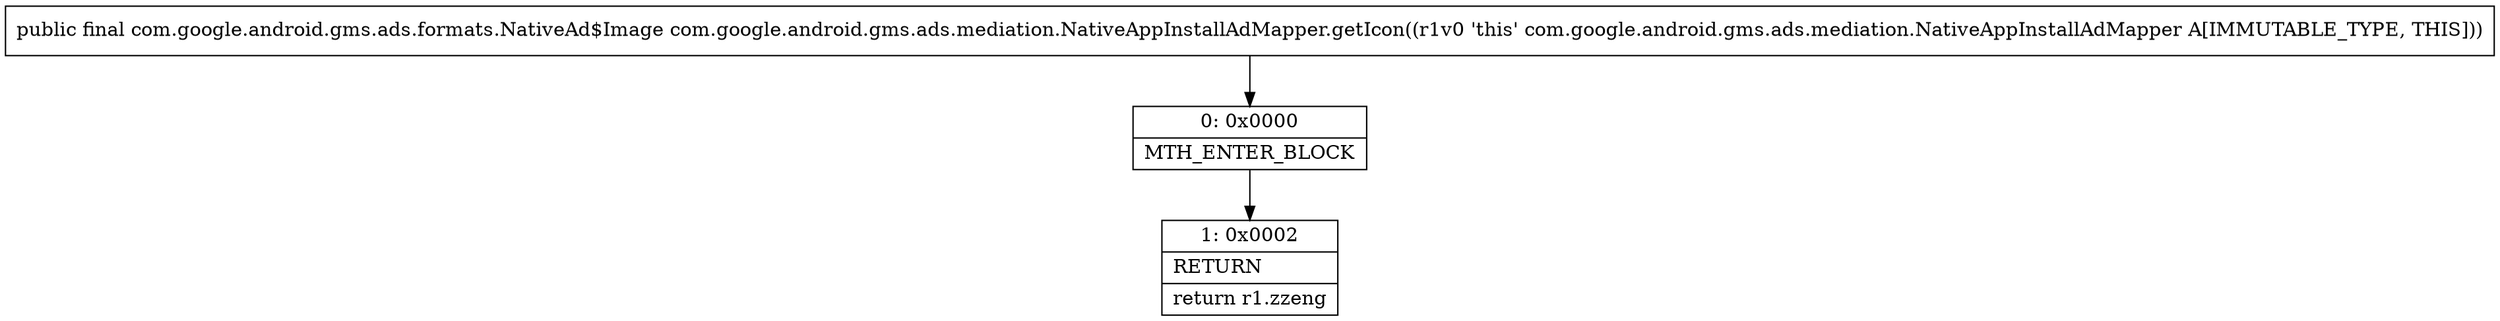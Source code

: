 digraph "CFG forcom.google.android.gms.ads.mediation.NativeAppInstallAdMapper.getIcon()Lcom\/google\/android\/gms\/ads\/formats\/NativeAd$Image;" {
Node_0 [shape=record,label="{0\:\ 0x0000|MTH_ENTER_BLOCK\l}"];
Node_1 [shape=record,label="{1\:\ 0x0002|RETURN\l|return r1.zzeng\l}"];
MethodNode[shape=record,label="{public final com.google.android.gms.ads.formats.NativeAd$Image com.google.android.gms.ads.mediation.NativeAppInstallAdMapper.getIcon((r1v0 'this' com.google.android.gms.ads.mediation.NativeAppInstallAdMapper A[IMMUTABLE_TYPE, THIS])) }"];
MethodNode -> Node_0;
Node_0 -> Node_1;
}

